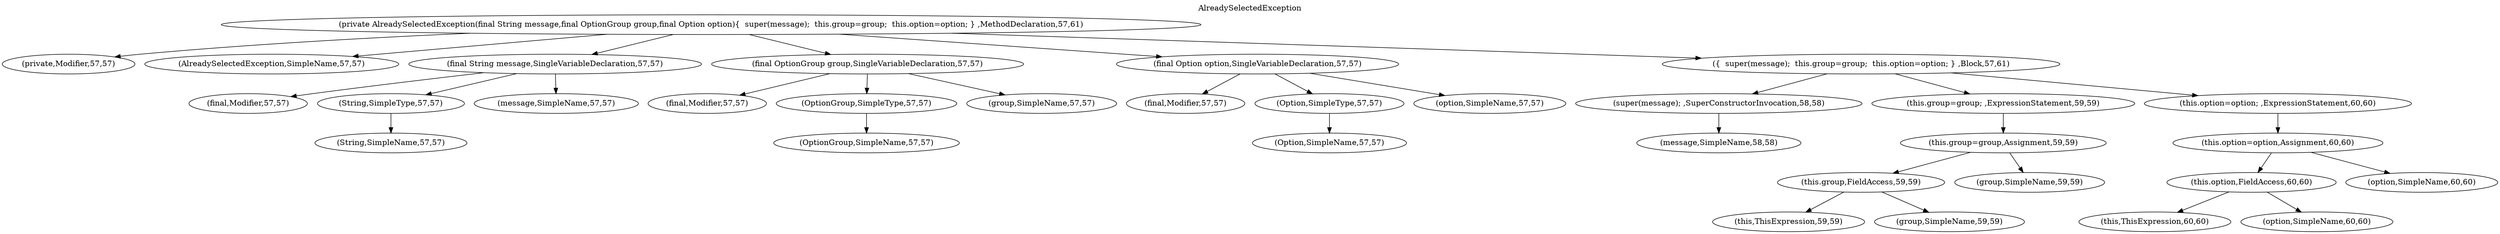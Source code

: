 digraph "DirectedGraph" {
graph [label = "AlreadySelectedException", labelloc=t, concentrate = true];
"208866101" [ label="(private AlreadySelectedException(final String message,final OptionGroup group,final Option option){  super(message);  this.group=group;  this.option=option; } ,MethodDeclaration,57,61)" type=31 startLineNumber=57 endLineNumber=61 ]
"543846639" [ label="(private,Modifier,57,57)" type=83 startLineNumber=57 endLineNumber=57 ]
"690686166" [ label="(AlreadySelectedException,SimpleName,57,57)" type=42 startLineNumber=57 endLineNumber=57 ]
"576020159" [ label="(final String message,SingleVariableDeclaration,57,57)" type=44 startLineNumber=57 endLineNumber=57 ]
"921420643" [ label="(final,Modifier,57,57)" type=83 startLineNumber=57 endLineNumber=57 ]
"1165303897" [ label="(String,SimpleType,57,57)" type=43 startLineNumber=57 endLineNumber=57 ]
"887750041" [ label="(String,SimpleName,57,57)" type=42 startLineNumber=57 endLineNumber=57 ]
"1010953501" [ label="(message,SimpleName,57,57)" type=42 startLineNumber=57 endLineNumber=57 ]
"1423561005" [ label="(final OptionGroup group,SingleVariableDeclaration,57,57)" type=44 startLineNumber=57 endLineNumber=57 ]
"943870983" [ label="(final,Modifier,57,57)" type=83 startLineNumber=57 endLineNumber=57 ]
"1136419747" [ label="(OptionGroup,SimpleType,57,57)" type=43 startLineNumber=57 endLineNumber=57 ]
"1881561036" [ label="(OptionGroup,SimpleName,57,57)" type=42 startLineNumber=57 endLineNumber=57 ]
"1785507932" [ label="(group,SimpleName,57,57)" type=42 startLineNumber=57 endLineNumber=57 ]
"1084502906" [ label="(final Option option,SingleVariableDeclaration,57,57)" type=44 startLineNumber=57 endLineNumber=57 ]
"1613095350" [ label="(final,Modifier,57,57)" type=83 startLineNumber=57 endLineNumber=57 ]
"587153993" [ label="(Option,SimpleType,57,57)" type=43 startLineNumber=57 endLineNumber=57 ]
"757004314" [ label="(Option,SimpleName,57,57)" type=42 startLineNumber=57 endLineNumber=57 ]
"1279271200" [ label="(option,SimpleName,57,57)" type=42 startLineNumber=57 endLineNumber=57 ]
"52908367" [ label="({  super(message);  this.group=group;  this.option=option; } ,Block,57,61)" type=8 startLineNumber=57 endLineNumber=61 ]
"1527953000" [ label="(super(message); ,SuperConstructorInvocation,58,58)" type=46 startLineNumber=58 endLineNumber=58 ]
"18242360" [ label="(message,SimpleName,58,58)" type=42 startLineNumber=58 endLineNumber=58 ]
"1276261147" [ label="(this.group=group; ,ExpressionStatement,59,59)" type=21 startLineNumber=59 endLineNumber=59 ]
"1971764991" [ label="(this.group=group,Assignment,59,59)" type=7 startLineNumber=59 endLineNumber=59 ]
"996796369" [ label="(this.group,FieldAccess,59,59)" type=22 startLineNumber=59 endLineNumber=59 ]
"135640095" [ label="(this,ThisExpression,59,59)" type=52 startLineNumber=59 endLineNumber=59 ]
"1430439149" [ label="(group,SimpleName,59,59)" type=42 startLineNumber=59 endLineNumber=59 ]
"359922172" [ label="(group,SimpleName,59,59)" type=42 startLineNumber=59 endLineNumber=59 ]
"1632682988" [ label="(this.option=option; ,ExpressionStatement,60,60)" type=21 startLineNumber=60 endLineNumber=60 ]
"1153447573" [ label="(this.option=option,Assignment,60,60)" type=7 startLineNumber=60 endLineNumber=60 ]
"132577100" [ label="(this.option,FieldAccess,60,60)" type=22 startLineNumber=60 endLineNumber=60 ]
"231756373" [ label="(this,ThisExpression,60,60)" type=52 startLineNumber=60 endLineNumber=60 ]
"1786294176" [ label="(option,SimpleName,60,60)" type=42 startLineNumber=60 endLineNumber=60 ]
"793331940" [ label="(option,SimpleName,60,60)" type=42 startLineNumber=60 endLineNumber=60 ]
"208866101" -> "543846639"
"208866101" -> "690686166"
"208866101" -> "576020159"
"576020159" -> "921420643"
"576020159" -> "1165303897"
"1165303897" -> "887750041"
"576020159" -> "1010953501"
"208866101" -> "1423561005"
"1423561005" -> "943870983"
"1423561005" -> "1136419747"
"1136419747" -> "1881561036"
"1423561005" -> "1785507932"
"208866101" -> "1084502906"
"1084502906" -> "1613095350"
"1084502906" -> "587153993"
"587153993" -> "757004314"
"1084502906" -> "1279271200"
"208866101" -> "52908367"
"52908367" -> "1527953000"
"1527953000" -> "18242360"
"52908367" -> "1276261147"
"1276261147" -> "1971764991"
"1971764991" -> "996796369"
"996796369" -> "135640095"
"996796369" -> "1430439149"
"1971764991" -> "359922172"
"52908367" -> "1632682988"
"1632682988" -> "1153447573"
"1153447573" -> "132577100"
"132577100" -> "231756373"
"132577100" -> "1786294176"
"1153447573" -> "793331940"
}
